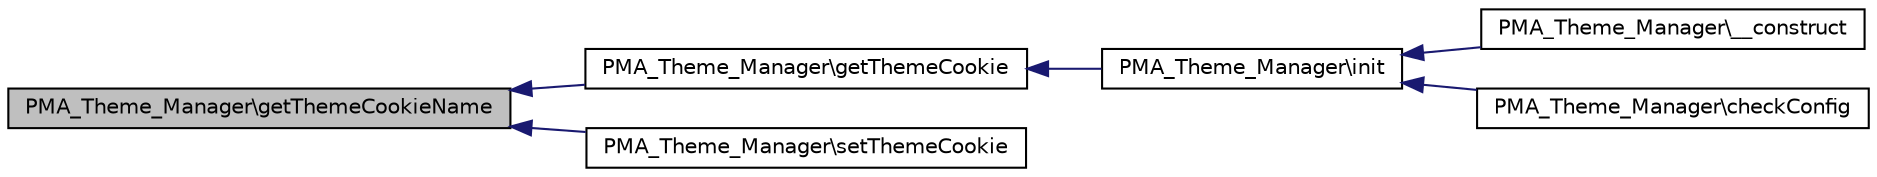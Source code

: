 digraph G
{
  edge [fontname="Helvetica",fontsize="10",labelfontname="Helvetica",labelfontsize="10"];
  node [fontname="Helvetica",fontsize="10",shape=record];
  rankdir="LR";
  Node1 [label="PMA_Theme_Manager\\getThemeCookieName",height=0.2,width=0.4,color="black", fillcolor="grey75", style="filled" fontcolor="black"];
  Node1 -> Node2 [dir="back",color="midnightblue",fontsize="10",style="solid",fontname="Helvetica"];
  Node2 [label="PMA_Theme_Manager\\getThemeCookie",height=0.2,width=0.4,color="black", fillcolor="white", style="filled",URL="$classPMA__Theme__Manager.html#afb991115b0cedc5175ef7423010284fb",tooltip="returns name of theme stored in the cookie"];
  Node2 -> Node3 [dir="back",color="midnightblue",fontsize="10",style="solid",fontname="Helvetica"];
  Node3 [label="PMA_Theme_Manager\\init",height=0.2,width=0.4,color="black", fillcolor="white", style="filled",URL="$classPMA__Theme__Manager.html#a31eb9810fb0ad76e3530585be87b8352"];
  Node3 -> Node4 [dir="back",color="midnightblue",fontsize="10",style="solid",fontname="Helvetica"];
  Node4 [label="PMA_Theme_Manager\\__construct",height=0.2,width=0.4,color="black", fillcolor="white", style="filled",URL="$classPMA__Theme__Manager.html#a0c563739507c38130ccde1bc4dd10944"];
  Node3 -> Node5 [dir="back",color="midnightblue",fontsize="10",style="solid",fontname="Helvetica"];
  Node5 [label="PMA_Theme_Manager\\checkConfig",height=0.2,width=0.4,color="black", fillcolor="white", style="filled",URL="$classPMA__Theme__Manager.html#a77cb745189dd065e9acd58e25527d4f1"];
  Node1 -> Node6 [dir="back",color="midnightblue",fontsize="10",style="solid",fontname="Helvetica"];
  Node6 [label="PMA_Theme_Manager\\setThemeCookie",height=0.2,width=0.4,color="black", fillcolor="white", style="filled",URL="$classPMA__Theme__Manager.html#aa360cddcb8266aa6ddffa5576b63fe5c",tooltip="save theme in cookie"];
}

